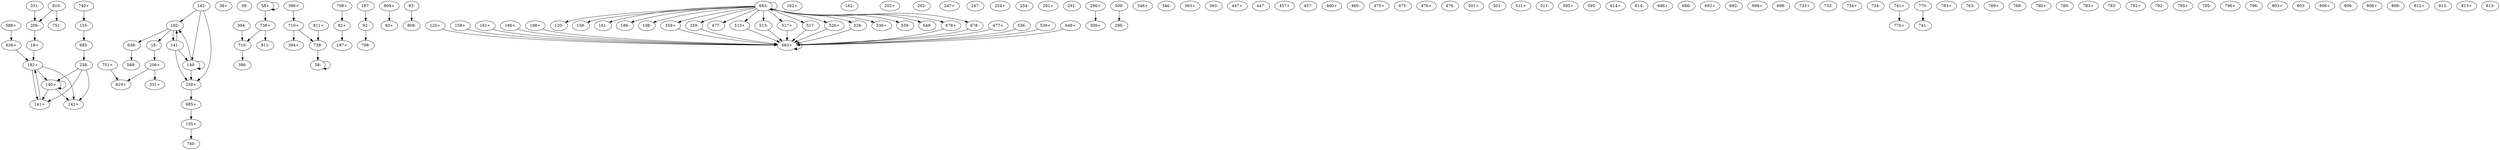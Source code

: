 digraph adj {
graph [k=29]
edge [d=-28]
"18+" [l=35 C=168]
"18-" [l=35 C=168]
"38+" [l=109 C=725]
"38-" [l=109 C=725]
"58+" [l=32 C=599]
"58-" [l=32 C=599]
"92+" [l=51 C=2387]
"92-" [l=51 C=2387]
"93+" [l=51 C=464]
"93-" [l=51 C=464]
"120+" [l=54 C=265]
"120-" [l=54 C=265]
"140+" [l=29 C=2122]
"140-" [l=29 C=2122]
"141+" [l=56 C=350]
"141-" [l=56 C=350]
"142+" [l=29 C=10]
"142-" [l=29 C=10]
"155+" [l=67 C=987]
"155-" [l=67 C=987]
"158+" [l=53 C=204]
"158-" [l=53 C=204]
"161+" [l=62 C=973]
"161-" [l=62 C=973]
"162+" [l=50 C=230]
"162-" [l=50 C=230]
"182+" [l=29 C=26]
"182-" [l=29 C=26]
"186+" [l=72 C=992]
"186-" [l=72 C=992]
"187+" [l=33 C=1273]
"187-" [l=33 C=1273]
"198+" [l=80 C=635]
"198-" [l=80 C=635]
"202+" [l=212 C=4367]
"202-" [l=212 C=4367]
"206+" [l=29 C=20]
"206-" [l=29 C=20]
"247+" [l=78 C=715]
"247-" [l=78 C=715]
"254+" [l=62 C=466]
"254-" [l=62 C=466]
"258+" [l=60 C=466]
"258-" [l=60 C=466]
"291+" [l=57 C=1233]
"291-" [l=57 C=1233]
"296+" [l=78 C=1077]
"296-" [l=78 C=1077]
"309+" [l=34 C=191]
"309-" [l=34 C=191]
"331+" [l=66 C=1125]
"331-" [l=66 C=1125]
"346+" [l=96 C=864]
"346-" [l=96 C=864]
"359+" [l=81 C=1047]
"359-" [l=81 C=1047]
"363+" [l=194 C=5129]
"363-" [l=194 C=5129]
"386+" [l=58 C=664]
"386-" [l=58 C=664]
"394+" [l=39 C=318]
"394-" [l=39 C=318]
"447+" [l=99 C=1477]
"447-" [l=99 C=1477]
"457+" [l=69 C=772]
"457-" [l=69 C=772]
"460+" [l=108 C=1518]
"460-" [l=108 C=1518]
"475+" [l=58 C=538]
"475-" [l=58 C=538]
"476+" [l=57 C=424]
"476-" [l=57 C=424]
"477+" [l=54 C=289]
"477-" [l=54 C=289]
"501+" [l=73 C=1365]
"501-" [l=73 C=1365]
"511+" [l=58 C=1773]
"511-" [l=58 C=1773]
"513+" [l=80 C=913]
"513-" [l=80 C=913]
"517+" [l=79 C=535]
"517-" [l=79 C=535]
"526+" [l=80 C=550]
"526-" [l=80 C=550]
"536+" [l=60 C=316]
"536-" [l=60 C=316]
"539+" [l=53 C=1330]
"539-" [l=53 C=1330]
"588+" [l=45 C=159]
"588-" [l=45 C=159]
"595+" [l=62 C=734]
"595-" [l=62 C=734]
"614+" [l=51 C=706]
"614-" [l=51 C=706]
"636+" [l=30 C=35]
"636-" [l=30 C=35]
"649+" [l=58 C=225]
"649-" [l=58 C=225]
"678+" [l=80 C=643]
"678-" [l=80 C=643]
"683+" [l=58 C=14751]
"683-" [l=58 C=14751]
"685+" [l=30 C=186]
"685-" [l=30 C=186]
"686+" [l=62 C=861]
"686-" [l=62 C=861]
"692+" [l=130 C=2181]
"692-" [l=130 C=2181]
"698+" [l=57 C=649]
"698-" [l=57 C=649]
"710+" [l=31 C=86]
"710-" [l=31 C=86]
"733+" [l=20380 C=726848]
"733-" [l=20380 C=726848]
"734+" [l=3589 C=125533]
"734-" [l=3589 C=125533]
"738+" [l=1957 C=70518]
"738-" [l=1957 C=70518]
"740+" [l=2110 C=69379]
"740-" [l=2110 C=69379]
"741+" [l=7688 C=281325]
"741-" [l=7688 C=281325]
"751+" [l=1603 C=56755]
"751-" [l=1603 C=56755]
"763+" [l=1783 C=57920]
"763-" [l=1783 C=57920]
"769+" [l=564 C=14113]
"769-" [l=564 C=14113]
"770+" [l=694 C=25523]
"770-" [l=694 C=25523]
"780+" [l=3414 C=117810]
"780-" [l=3414 C=117810]
"783+" [l=2162 C=85649]
"783-" [l=2162 C=85649]
"792+" [l=2297 C=88242]
"792-" [l=2297 C=88242]
"795+" [l=8367 C=291207]
"795-" [l=8367 C=291207]
"796+" [l=4868 C=183509]
"796-" [l=4868 C=183509]
"798+" [l=8584 C=319627]
"798-" [l=8584 C=319627]
"803+" [l=2607 C=97374]
"803-" [l=2607 C=97374]
"806+" [l=13174 C=467407]
"806-" [l=13174 C=467407]
"808+" [l=16494 C=582016]
"808-" [l=16494 C=582016]
"809+" [l=23843 C=829877]
"809-" [l=23843 C=829877]
"810+" [l=17921 C=627981]
"810-" [l=17921 C=627981]
"811+" [l=23960 C=904917]
"811-" [l=23960 C=904917]
"812+" [l=28802 C=1052254]
"812-" [l=28802 C=1052254]
"813+" [l=13777 C=488493]
"813-" [l=13777 C=488493]
"18+" -> "182+" [d=-24]
"18-" -> "206+"
"58+" -> "58+"
"58+" -> "738+"
"58-" -> "58-"
"92+" -> "187+"
"92-" -> "798-"
"93-" -> "809-"
"120+" -> "683+" [d=-26]
"140+" -> "140+"
"140+" -> "141+"
"140+" -> "142+"
"140-" -> "140-"
"140-" -> "182-"
"140-" -> "258+"
"141+" -> "182+"
"141-" -> "140-"
"141-" -> "182-"
"141-" -> "258+"
"142-" -> "140-"
"142-" -> "182-"
"142-" -> "258+"
"155+" -> "740-"
"155-" -> "685-"
"158+" -> "683+" [d=-25]
"161+" -> "683+" [d=-27]
"182+" -> "140+"
"182+" -> "141+"
"182+" -> "142+"
"182-" -> "141-"
"182-" -> "18-" [d=-24]
"182-" -> "636-" [d=-24]
"186+" -> "683+" [d=-27]
"187-" -> "92-"
"198+" -> "683+" [d=-26]
"206+" -> "331+"
"206+" -> "810+"
"206-" -> "18+"
"258+" -> "685+"
"258-" -> "140+"
"258-" -> "141+"
"258-" -> "142+"
"296+" -> "309+"
"309-" -> "296-"
"331-" -> "206-"
"359+" -> "683+" [d=-27]
"359-" -> "683+" [d=-26]
"386+" -> "710+"
"394-" -> "710-"
"477+" -> "683+" [d=-26]
"513+" -> "683+" [d=-27]
"513-" -> "683+" [d=-25]
"517+" -> "683+" [d=-25]
"517-" -> "683+" [d=-26]
"526+" -> "683+" [d=-26]
"526-" -> "683+" [d=-26]
"536-" -> "683+" [d=-26]
"539+" -> "683+" [d=-27]
"588+" -> "636+"
"636+" -> "182+" [d=-24]
"636-" -> "588-"
"649+" -> "683+" [d=-25]
"678+" -> "683+" [d=-26]
"678-" -> "683+" [d=-26]
"683+" -> "683+" [d=-27]
"683-" -> "161-" [d=-27]
"683-" -> "186-" [d=-27]
"683-" -> "198-" [d=-26]
"683-" -> "678+" [d=-26]
"683-" -> "158-" [d=-25]
"683-" -> "517-" [d=-25]
"683-" -> "359-" [d=-27]
"683-" -> "513-" [d=-27]
"683-" -> "539-" [d=-27]
"683-" -> "683-" [d=-27]
"683-" -> "477-" [d=-26]
"683-" -> "526-" [d=-26]
"683-" -> "120-" [d=-26]
"683-" -> "526+" [d=-26]
"683-" -> "517+" [d=-26]
"683-" -> "678-" [d=-26]
"683-" -> "359+" [d=-26]
"683-" -> "536+" [d=-26]
"683-" -> "513+" [d=-25]
"683-" -> "649-" [d=-25]
"685+" -> "155+"
"685-" -> "258-"
"710+" -> "394+"
"710+" -> "738-"
"710-" -> "386-"
"738+" -> "710-"
"738+" -> "811-" [d=-174]
"738-" -> "58-"
"740+" -> "155-"
"741+" -> "770+" [d=-26]
"751+" -> "810+" [d=-186]
"770-" -> "741-" [d=-26]
"798+" -> "92+"
"809+" -> "93+"
"810-" -> "206-"
"810-" -> "751-" [d=-186]
"811+" -> "738-" [d=-174]
}
